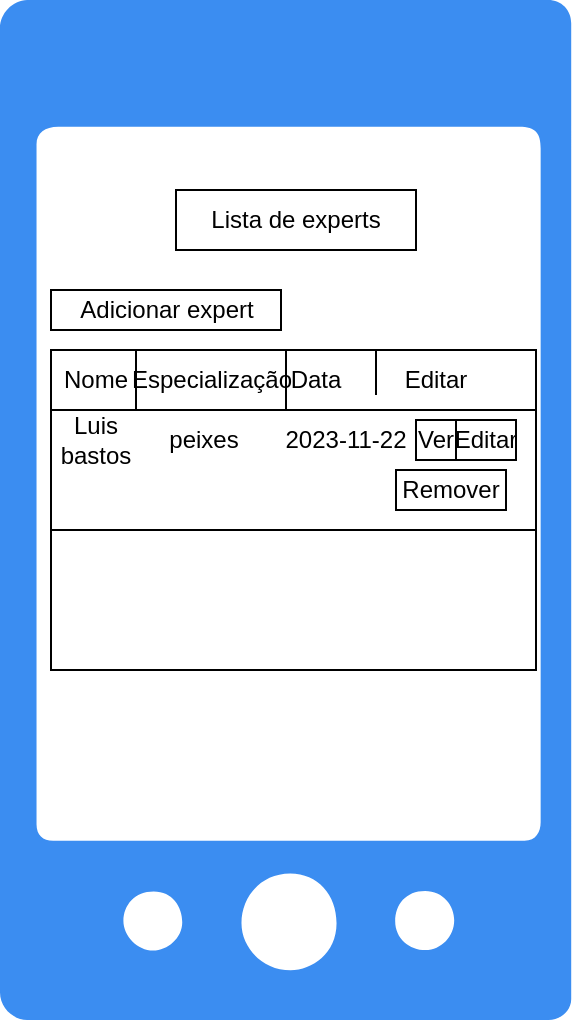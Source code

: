 <mxfile version="22.1.4" type="device">
  <diagram name="Page-1" id="mUyAikBEkfKeO0XjISf7">
    <mxGraphModel dx="1106" dy="623" grid="1" gridSize="10" guides="1" tooltips="1" connect="1" arrows="1" fold="1" page="1" pageScale="1" pageWidth="850" pageHeight="1100" math="0" shadow="0">
      <root>
        <mxCell id="0" />
        <mxCell id="1" parent="0" />
        <mxCell id="HVUczFYNgCfFE6jhYIkl-3" value="" style="sketch=0;html=1;aspect=fixed;strokeColor=none;shadow=0;fillColor=#3B8DF1;verticalAlign=top;labelPosition=center;verticalLabelPosition=bottom;shape=mxgraph.gcp2.phone_android" parent="1" vertex="1">
          <mxGeometry x="282" y="45" width="285.6" height="510" as="geometry" />
        </mxCell>
        <mxCell id="K4w1h05GAyGdZp1fGe20-2" value="" style="rounded=0;whiteSpace=wrap;html=1;" parent="1" vertex="1">
          <mxGeometry x="307.5" y="220" width="242.5" height="160" as="geometry" />
        </mxCell>
        <mxCell id="HjpVoIGLq1_S5kuuG2Tt-1" value="Lista de experts" style="rounded=0;whiteSpace=wrap;html=1;" parent="1" vertex="1">
          <mxGeometry x="370" y="140" width="120" height="30" as="geometry" />
        </mxCell>
        <mxCell id="HjpVoIGLq1_S5kuuG2Tt-2" value="Adicionar expert" style="rounded=0;whiteSpace=wrap;html=1;" parent="1" vertex="1">
          <mxGeometry x="307.5" y="190" width="115" height="20" as="geometry" />
        </mxCell>
        <mxCell id="HjpVoIGLq1_S5kuuG2Tt-3" value="" style="rounded=0;whiteSpace=wrap;html=1;" parent="1" vertex="1">
          <mxGeometry x="307.5" y="220" width="242.5" height="30" as="geometry" />
        </mxCell>
        <mxCell id="HjpVoIGLq1_S5kuuG2Tt-4" value="Nome" style="text;html=1;strokeColor=none;fillColor=none;align=center;verticalAlign=middle;whiteSpace=wrap;rounded=0;" parent="1" vertex="1">
          <mxGeometry x="300" y="220" width="60" height="30" as="geometry" />
        </mxCell>
        <mxCell id="HjpVoIGLq1_S5kuuG2Tt-5" value="Especialização" style="text;html=1;strokeColor=none;fillColor=none;align=center;verticalAlign=middle;whiteSpace=wrap;rounded=0;" parent="1" vertex="1">
          <mxGeometry x="358" y="220" width="60" height="30" as="geometry" />
        </mxCell>
        <mxCell id="HjpVoIGLq1_S5kuuG2Tt-7" value="Data" style="text;html=1;strokeColor=none;fillColor=none;align=center;verticalAlign=middle;whiteSpace=wrap;rounded=0;" parent="1" vertex="1">
          <mxGeometry x="410" y="220" width="60" height="30" as="geometry" />
        </mxCell>
        <mxCell id="HjpVoIGLq1_S5kuuG2Tt-8" value="Editar" style="text;html=1;strokeColor=none;fillColor=none;align=center;verticalAlign=middle;whiteSpace=wrap;rounded=0;" parent="1" vertex="1">
          <mxGeometry x="470" y="220" width="60" height="30" as="geometry" />
        </mxCell>
        <mxCell id="HjpVoIGLq1_S5kuuG2Tt-11" value="" style="endArrow=none;html=1;rounded=0;" parent="1" edge="1">
          <mxGeometry width="50" height="50" relative="1" as="geometry">
            <mxPoint x="350" y="250" as="sourcePoint" />
            <mxPoint x="350" y="220" as="targetPoint" />
          </mxGeometry>
        </mxCell>
        <mxCell id="HjpVoIGLq1_S5kuuG2Tt-16" value="" style="endArrow=none;html=1;rounded=0;entryX=0.25;entryY=0;entryDx=0;entryDy=0;exitX=0.25;exitY=1;exitDx=0;exitDy=0;" parent="1" source="HjpVoIGLq1_S5kuuG2Tt-7" target="HjpVoIGLq1_S5kuuG2Tt-7" edge="1">
          <mxGeometry width="50" height="50" relative="1" as="geometry">
            <mxPoint x="405" y="260" as="sourcePoint" />
            <mxPoint x="405" y="230" as="targetPoint" />
          </mxGeometry>
        </mxCell>
        <mxCell id="HjpVoIGLq1_S5kuuG2Tt-17" value="" style="endArrow=none;html=1;rounded=0;entryX=0;entryY=0;entryDx=0;entryDy=0;exitX=0;exitY=0.75;exitDx=0;exitDy=0;" parent="1" source="HjpVoIGLq1_S5kuuG2Tt-8" target="HjpVoIGLq1_S5kuuG2Tt-8" edge="1">
          <mxGeometry width="50" height="50" relative="1" as="geometry">
            <mxPoint x="405" y="260" as="sourcePoint" />
            <mxPoint x="405" y="230" as="targetPoint" />
          </mxGeometry>
        </mxCell>
        <mxCell id="HjpVoIGLq1_S5kuuG2Tt-18" value="" style="rounded=0;whiteSpace=wrap;html=1;" parent="1" vertex="1">
          <mxGeometry x="307.5" y="250" width="242.5" height="60" as="geometry" />
        </mxCell>
        <mxCell id="HjpVoIGLq1_S5kuuG2Tt-20" value="Luis bastos" style="text;html=1;strokeColor=none;fillColor=none;align=center;verticalAlign=middle;whiteSpace=wrap;rounded=0;" parent="1" vertex="1">
          <mxGeometry x="300" y="250" width="60" height="30" as="geometry" />
        </mxCell>
        <mxCell id="HjpVoIGLq1_S5kuuG2Tt-21" value="peixes" style="text;html=1;strokeColor=none;fillColor=none;align=center;verticalAlign=middle;whiteSpace=wrap;rounded=0;" parent="1" vertex="1">
          <mxGeometry x="354" y="250" width="60" height="30" as="geometry" />
        </mxCell>
        <mxCell id="HjpVoIGLq1_S5kuuG2Tt-25" value="2023-11-22" style="text;html=1;strokeColor=none;fillColor=none;align=center;verticalAlign=middle;whiteSpace=wrap;rounded=0;" parent="1" vertex="1">
          <mxGeometry x="420" y="250" width="70" height="30" as="geometry" />
        </mxCell>
        <mxCell id="HjpVoIGLq1_S5kuuG2Tt-27" value="Ver" style="rounded=0;whiteSpace=wrap;html=1;" parent="1" vertex="1">
          <mxGeometry x="490" y="255" width="20" height="20" as="geometry" />
        </mxCell>
        <mxCell id="HjpVoIGLq1_S5kuuG2Tt-29" value="Editar" style="rounded=0;whiteSpace=wrap;html=1;" parent="1" vertex="1">
          <mxGeometry x="510" y="255" width="30" height="20" as="geometry" />
        </mxCell>
        <mxCell id="HjpVoIGLq1_S5kuuG2Tt-30" value="Remover" style="rounded=0;whiteSpace=wrap;html=1;" parent="1" vertex="1">
          <mxGeometry x="480" y="280" width="55" height="20" as="geometry" />
        </mxCell>
      </root>
    </mxGraphModel>
  </diagram>
</mxfile>
